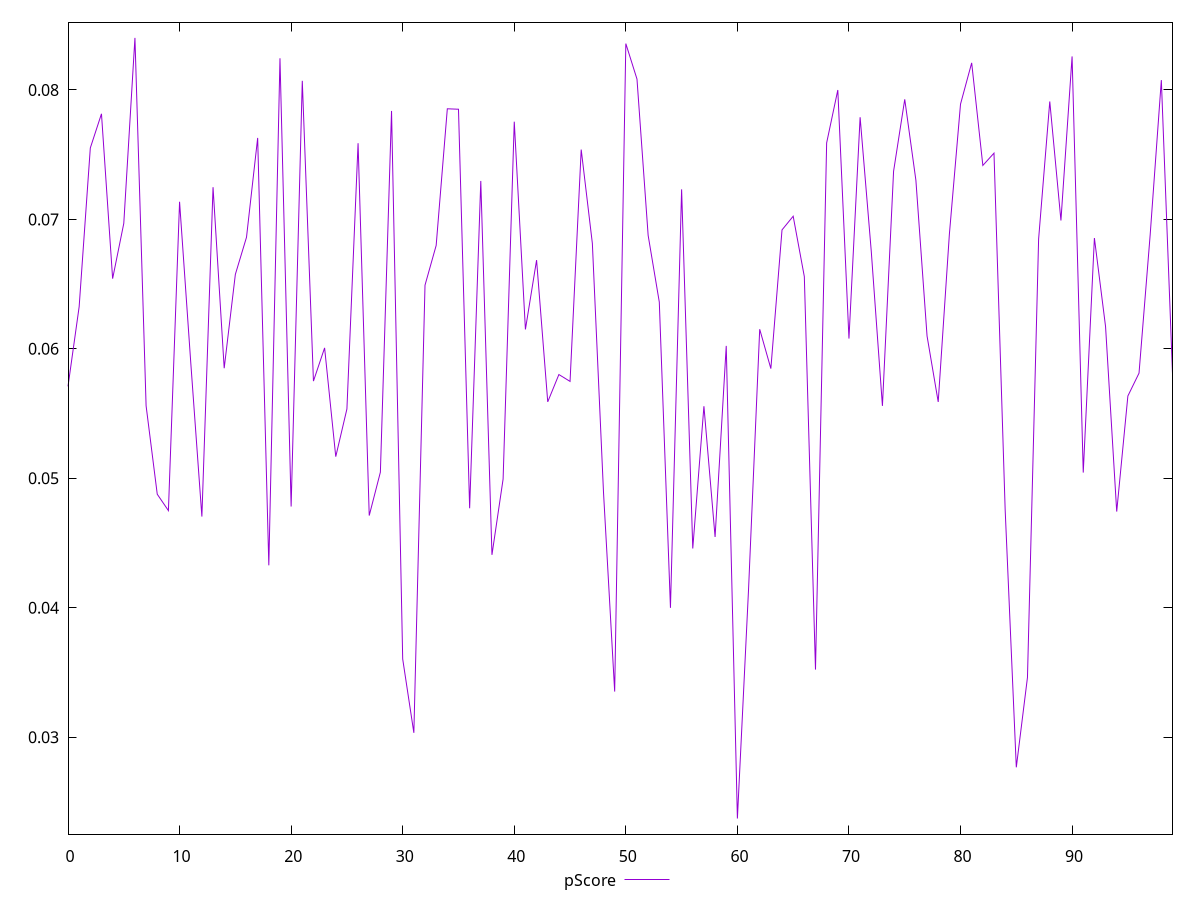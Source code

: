 reset

$pScore <<EOF
0 0.05710440046757498
1 0.0632585617866987
2 0.07551877194848455
3 0.07815508673441135
4 0.06542377689219314
5 0.06969289179192983
6 0.08401757266968146
7 0.055602709412210904
8 0.04877376040155251
9 0.04750854105978991
10 0.0713600613649863
11 0.05898262253439074
12 0.04704759780778239
13 0.0724875187160966
14 0.05850533618632048
15 0.06575316629981792
16 0.06862035261179161
17 0.07629239687488865
18 0.04328173365351817
19 0.08244378096103977
20 0.0478219455988983
21 0.0807040043458756
22 0.05751036051889913
23 0.06007523144009708
24 0.051676206822307
25 0.0553586130463915
26 0.07588150360630602
27 0.04712462680612661
28 0.05047646429116692
29 0.07837639897296322
30 0.03604621500950078
31 0.030344671192872097
32 0.06491921727625799
33 0.06798722844480509
34 0.07854326318619809
35 0.07850889751396628
36 0.04769155827207783
37 0.07296878110458943
38 0.04409089699060775
39 0.049945491699303846
40 0.07754726243973414
41 0.0615013925498068
42 0.0668562278028696
43 0.055907898282452295
44 0.058017541209248624
45 0.057485992943283604
46 0.07539382183613413
47 0.0681461166029409
48 0.04889850002447699
49 0.03353058695099792
50 0.0835776692931669
51 0.08083667605685796
52 0.06876726438068492
53 0.06361401469776357
54 0.03999690513792481
55 0.07231974759963494
56 0.044582461759878955
57 0.05557071760237675
58 0.045470328392590464
59 0.060228624587236046
60 0.023725672387378383
61 0.041427867711707866
62 0.06151598691201743
63 0.05847605100726955
64 0.06918897174479727
65 0.07024501271978562
66 0.06557989749130205
67 0.03522967497049595
68 0.07590864566983724
69 0.07999269009976884
70 0.06079389442165667
71 0.07789153385601966
72 0.0675306091115967
73 0.055596697886336144
74 0.07371597296584453
75 0.07927202773929953
76 0.07301929293032416
77 0.060994021122858844
78 0.05590078586082409
79 0.06884143025827633
80 0.0789047320861585
81 0.0820898802482325
82 0.07416786466083253
83 0.0751171955581641
84 0.04760742119696337
85 0.027680390407580135
86 0.034621924670018345
87 0.0684817761962041
88 0.07910772245935299
89 0.069913129388047
90 0.0825861269582766
91 0.05044476242912688
92 0.06855975200667375
93 0.061722593400036996
94 0.04743178670500503
95 0.056360578210673085
96 0.058125477726405306
97 0.06881623848087676
98 0.08076030328455752
99 0.0580772157824731
EOF

set key outside below
set xrange [0:99]
set yrange [0.022519834381732322:0.08522341067532753]
set trange [0.022519834381732322:0.08522341067532753]
set terminal svg size 640, 500 enhanced background rgb 'white'
set output "report_00013_2021-02-09T12-04-24.940Z/interactive/samples/pages/pScore/values.svg"

plot $pScore title "pScore" with line

reset
